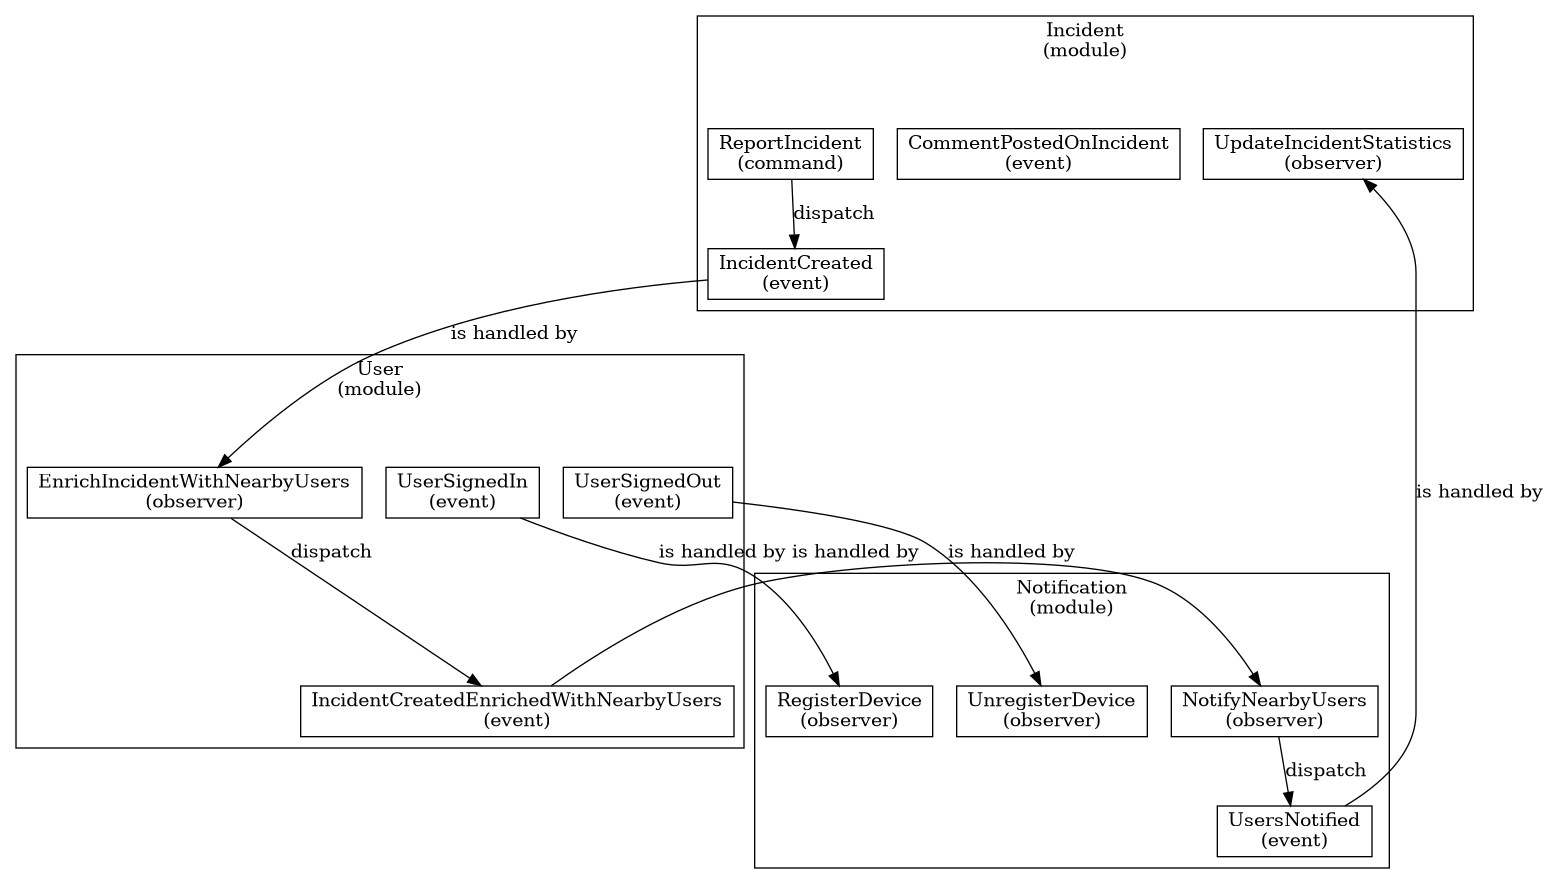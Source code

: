 @startuml backend-high-level-graph

digraph g {
  graph [ rankdir = "TB" ]
  node [ fontsize = "14" shape = "record" ]

  subgraph cluster_0 {
    label = "Incident\n(module)"

    incident_command_ReportIncident [ label = "ReportIncident\n(command)" ]

    incident_event_IncidentCreated [ label = "IncidentCreated\n(event)" ]
    incident_event_CommentPostedOnIncident [ label = "CommentPostedOnIncident\n(event)" ]
    
    incident_observer_UpdateIncidentStatistics [ label = "UpdateIncidentStatistics\n(observer)" ]
  }

  subgraph cluster_1 {
    label = "User\n(module)"
    
    user_event_IncidentCreatedEnrichedWithNearbyUsers [ label = "IncidentCreatedEnrichedWithNearbyUsers\n(event)" ]
    user_event_UserSignedIn [ label = "UserSignedIn\n(event)" ]
    user_event_UserSignedOut [ label = "UserSignedOut\n(event)" ]

    ' it could be implemented in a Location module?
    user_observer_EnrichIncidentWithNearbyUsers [ label = "EnrichIncidentWithNearbyUsers\n(observer)" ]
  }

  subgraph cluster_2 {
    label = "Notification\n(module)"
    
    notification_event_UsersNotified [ label = "UsersNotified\n(event)" ]
    
    notification_observer_NotifyNearbyUsers [ label = "NotifyNearbyUsers\n(observer)" ]
    notification_observer_RegisterDevice [ label = "RegisterDevice\n(observer)" ]
    notification_observer_UnregisterDevice [ label = "UnregisterDevice\n(observer)" ]
  }

  incident_command_ReportIncident -> incident_event_IncidentCreated [ label = "dispatch" ]
  incident_event_IncidentCreated -> user_observer_EnrichIncidentWithNearbyUsers [ label = "is handled by" ]
  user_observer_EnrichIncidentWithNearbyUsers -> user_event_IncidentCreatedEnrichedWithNearbyUsers [ label = "dispatch"]
  user_event_IncidentCreatedEnrichedWithNearbyUsers -> notification_observer_NotifyNearbyUsers [ label = "is handled by"]
  notification_observer_NotifyNearbyUsers -> notification_event_UsersNotified [ label = "dispatch" ]
  notification_event_UsersNotified -> incident_observer_UpdateIncidentStatistics [ label = "is handled by "]

  user_event_UserSignedIn -> notification_observer_RegisterDevice [ label = "is handled by"]
  user_event_UserSignedOut -> notification_observer_UnregisterDevice [ label = "is handled by"]
}


@enduml